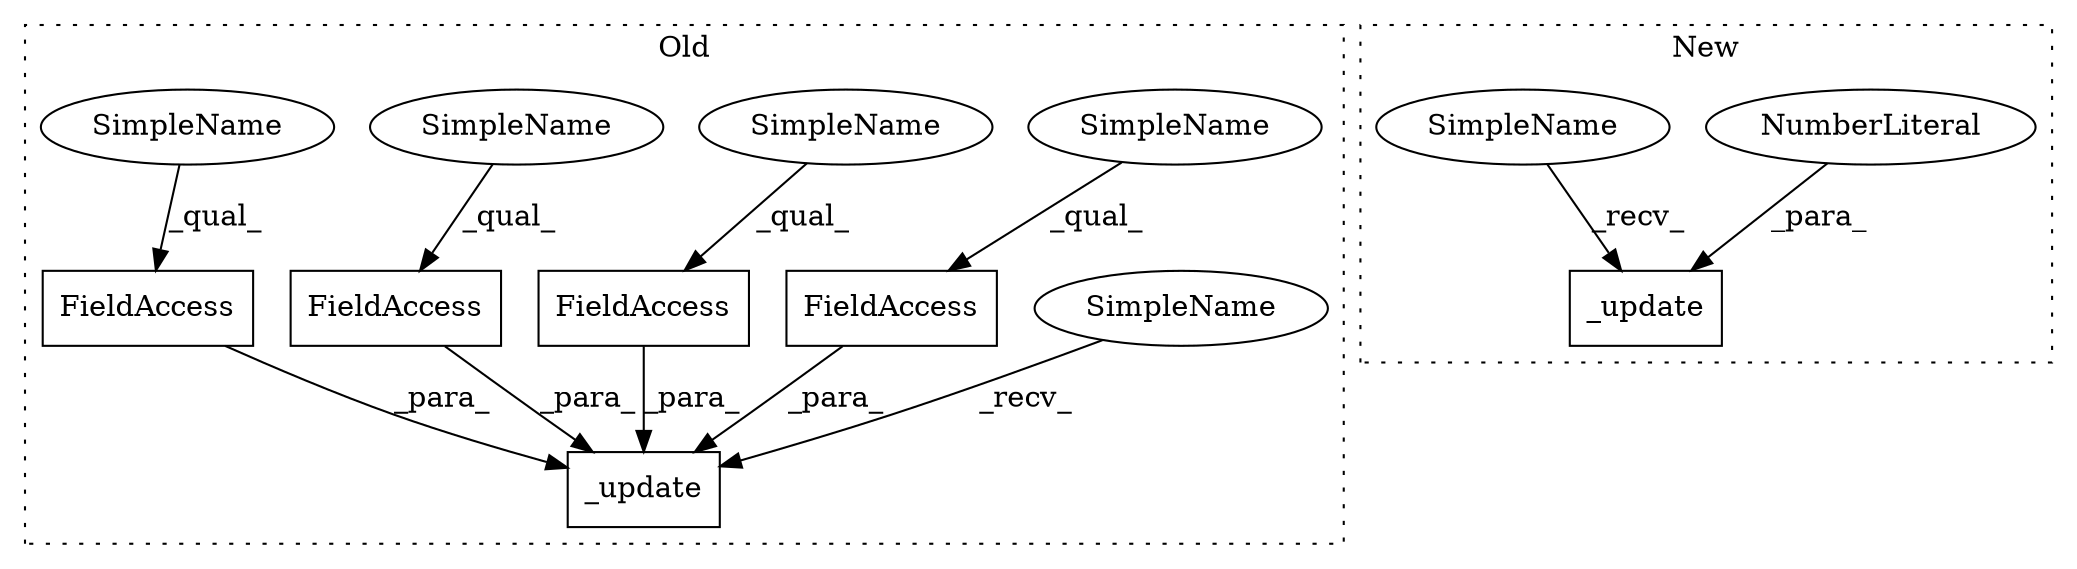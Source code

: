 digraph G {
subgraph cluster0 {
1 [label="_update" a="32" s="8609,8644" l="8,1" shape="box"];
3 [label="FieldAccess" a="22" s="8638" l="6" shape="box"];
4 [label="FieldAccess" a="22" s="8624" l="6" shape="box"];
5 [label="FieldAccess" a="22" s="8631" l="6" shape="box"];
7 [label="FieldAccess" a="22" s="8617" l="6" shape="box"];
8 [label="SimpleName" a="42" s="8604" l="4" shape="ellipse"];
9 [label="SimpleName" a="42" s="8617" l="4" shape="ellipse"];
10 [label="SimpleName" a="42" s="8638" l="4" shape="ellipse"];
11 [label="SimpleName" a="42" s="8624" l="4" shape="ellipse"];
12 [label="SimpleName" a="42" s="8631" l="4" shape="ellipse"];
label = "Old";
style="dotted";
}
subgraph cluster1 {
2 [label="_update" a="32" s="8415,8424" l="8,1" shape="box"];
6 [label="NumberLiteral" a="34" s="8423" l="1" shape="ellipse"];
13 [label="SimpleName" a="42" s="8410" l="4" shape="ellipse"];
label = "New";
style="dotted";
}
3 -> 1 [label="_para_"];
4 -> 1 [label="_para_"];
5 -> 1 [label="_para_"];
6 -> 2 [label="_para_"];
7 -> 1 [label="_para_"];
8 -> 1 [label="_recv_"];
9 -> 7 [label="_qual_"];
10 -> 3 [label="_qual_"];
11 -> 4 [label="_qual_"];
12 -> 5 [label="_qual_"];
13 -> 2 [label="_recv_"];
}